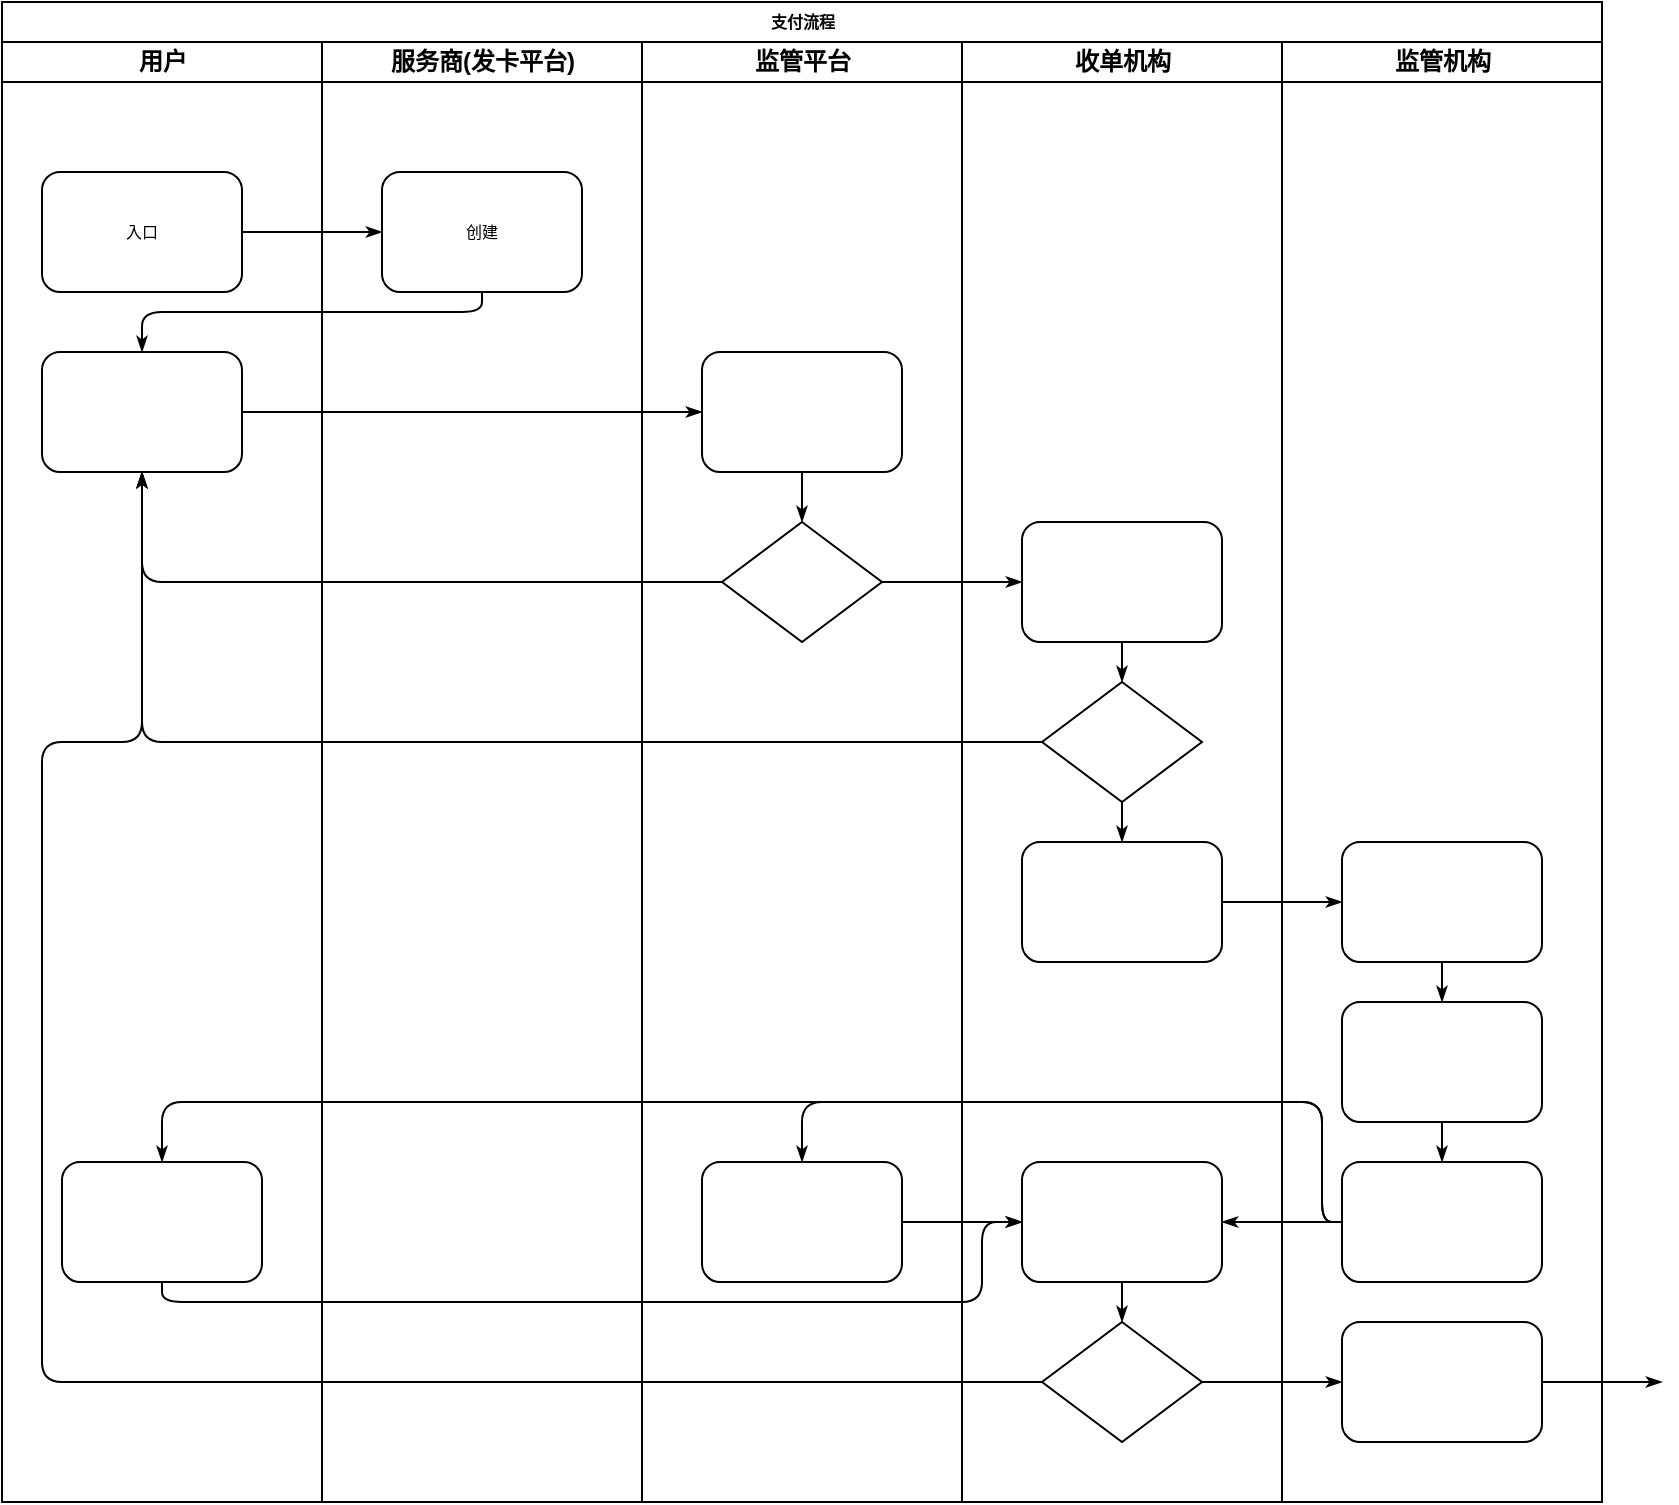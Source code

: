 <mxfile version="20.3.1" type="github" pages="2">
  <diagram name="Page-1" id="74e2e168-ea6b-b213-b513-2b3c1d86103e">
    <mxGraphModel dx="1331" dy="697" grid="1" gridSize="10" guides="1" tooltips="1" connect="1" arrows="1" fold="1" page="1" pageScale="1" pageWidth="1100" pageHeight="850" background="none" math="0" shadow="0">
      <root>
        <mxCell id="0" />
        <mxCell id="1" parent="0" />
        <mxCell id="77e6c97f196da883-1" value="支付流程" style="swimlane;html=1;childLayout=stackLayout;startSize=20;rounded=0;shadow=0;labelBackgroundColor=none;strokeWidth=1;fontFamily=Verdana;fontSize=8;align=center;" parent="1" vertex="1">
          <mxGeometry x="70" y="40" width="800" height="750" as="geometry" />
        </mxCell>
        <mxCell id="77e6c97f196da883-2" value="用户" style="swimlane;html=1;startSize=20;" parent="77e6c97f196da883-1" vertex="1">
          <mxGeometry y="20" width="160" height="730" as="geometry" />
        </mxCell>
        <mxCell id="77e6c97f196da883-8" value="入口" style="rounded=1;whiteSpace=wrap;html=1;shadow=0;labelBackgroundColor=none;strokeWidth=1;fontFamily=Verdana;fontSize=8;align=center;" parent="77e6c97f196da883-2" vertex="1">
          <mxGeometry x="20" y="65" width="100" height="60" as="geometry" />
        </mxCell>
        <mxCell id="77e6c97f196da883-9" value="" style="rounded=1;whiteSpace=wrap;html=1;shadow=0;labelBackgroundColor=none;strokeWidth=1;fontFamily=Verdana;fontSize=8;align=center;" parent="77e6c97f196da883-2" vertex="1">
          <mxGeometry x="20" y="155" width="100" height="60" as="geometry" />
        </mxCell>
        <mxCell id="77e6c97f196da883-10" value="" style="rounded=1;whiteSpace=wrap;html=1;shadow=0;labelBackgroundColor=none;strokeWidth=1;fontFamily=Verdana;fontSize=8;align=center;" parent="77e6c97f196da883-2" vertex="1">
          <mxGeometry x="30" y="560" width="100" height="60" as="geometry" />
        </mxCell>
        <mxCell id="77e6c97f196da883-26" style="edgeStyle=orthogonalEdgeStyle;rounded=1;html=1;labelBackgroundColor=none;startArrow=none;startFill=0;startSize=5;endArrow=classicThin;endFill=1;endSize=5;jettySize=auto;orthogonalLoop=1;strokeWidth=1;fontFamily=Verdana;fontSize=8" parent="77e6c97f196da883-1" source="77e6c97f196da883-8" target="77e6c97f196da883-11" edge="1">
          <mxGeometry relative="1" as="geometry" />
        </mxCell>
        <mxCell id="77e6c97f196da883-27" style="edgeStyle=orthogonalEdgeStyle;rounded=1;html=1;labelBackgroundColor=none;startArrow=none;startFill=0;startSize=5;endArrow=classicThin;endFill=1;endSize=5;jettySize=auto;orthogonalLoop=1;strokeWidth=1;fontFamily=Verdana;fontSize=8" parent="77e6c97f196da883-1" source="77e6c97f196da883-11" target="77e6c97f196da883-9" edge="1">
          <mxGeometry relative="1" as="geometry">
            <Array as="points">
              <mxPoint x="240" y="155" />
              <mxPoint x="70" y="155" />
            </Array>
          </mxGeometry>
        </mxCell>
        <mxCell id="77e6c97f196da883-28" style="edgeStyle=orthogonalEdgeStyle;rounded=1;html=1;labelBackgroundColor=none;startArrow=none;startFill=0;startSize=5;endArrow=classicThin;endFill=1;endSize=5;jettySize=auto;orthogonalLoop=1;strokeWidth=1;fontFamily=Verdana;fontSize=8" parent="77e6c97f196da883-1" source="77e6c97f196da883-9" target="77e6c97f196da883-12" edge="1">
          <mxGeometry relative="1" as="geometry" />
        </mxCell>
        <mxCell id="77e6c97f196da883-30" style="edgeStyle=orthogonalEdgeStyle;rounded=1;html=1;labelBackgroundColor=none;startArrow=none;startFill=0;startSize=5;endArrow=classicThin;endFill=1;endSize=5;jettySize=auto;orthogonalLoop=1;strokeWidth=1;fontFamily=Verdana;fontSize=8" parent="77e6c97f196da883-1" source="77e6c97f196da883-13" target="77e6c97f196da883-9" edge="1">
          <mxGeometry relative="1" as="geometry" />
        </mxCell>
        <mxCell id="77e6c97f196da883-31" style="edgeStyle=orthogonalEdgeStyle;rounded=1;html=1;labelBackgroundColor=none;startArrow=none;startFill=0;startSize=5;endArrow=classicThin;endFill=1;endSize=5;jettySize=auto;orthogonalLoop=1;strokeWidth=1;fontFamily=Verdana;fontSize=8" parent="77e6c97f196da883-1" source="77e6c97f196da883-16" target="77e6c97f196da883-9" edge="1">
          <mxGeometry relative="1" as="geometry" />
        </mxCell>
        <mxCell id="77e6c97f196da883-32" style="edgeStyle=orthogonalEdgeStyle;rounded=1;html=1;labelBackgroundColor=none;startArrow=none;startFill=0;startSize=5;endArrow=classicThin;endFill=1;endSize=5;jettySize=auto;orthogonalLoop=1;strokeWidth=1;fontFamily=Verdana;fontSize=8" parent="77e6c97f196da883-1" source="77e6c97f196da883-20" target="77e6c97f196da883-9" edge="1">
          <mxGeometry relative="1" as="geometry">
            <Array as="points">
              <mxPoint x="20" y="690" />
              <mxPoint x="20" y="370" />
              <mxPoint x="70" y="370" />
            </Array>
          </mxGeometry>
        </mxCell>
        <mxCell id="77e6c97f196da883-33" style="edgeStyle=orthogonalEdgeStyle;rounded=1;html=1;labelBackgroundColor=none;startArrow=none;startFill=0;startSize=5;endArrow=classicThin;endFill=1;endSize=5;jettySize=auto;orthogonalLoop=1;strokeWidth=1;fontFamily=Verdana;fontSize=8" parent="77e6c97f196da883-1" source="77e6c97f196da883-13" target="77e6c97f196da883-15" edge="1">
          <mxGeometry relative="1" as="geometry" />
        </mxCell>
        <mxCell id="77e6c97f196da883-39" style="edgeStyle=orthogonalEdgeStyle;rounded=1;html=1;labelBackgroundColor=none;startArrow=none;startFill=0;startSize=5;endArrow=classicThin;endFill=1;endSize=5;jettySize=auto;orthogonalLoop=1;strokeWidth=1;fontFamily=Verdana;fontSize=8" parent="77e6c97f196da883-1" source="77e6c97f196da883-20" target="77e6c97f196da883-23" edge="1">
          <mxGeometry relative="1" as="geometry" />
        </mxCell>
        <mxCell id="77e6c97f196da883-40" style="edgeStyle=orthogonalEdgeStyle;rounded=1;html=1;labelBackgroundColor=none;startArrow=none;startFill=0;startSize=5;endArrow=classicThin;endFill=1;endSize=5;jettySize=auto;orthogonalLoop=1;strokeWidth=1;fontFamily=Verdana;fontSize=8" parent="77e6c97f196da883-1" source="77e6c97f196da883-23" edge="1">
          <mxGeometry relative="1" as="geometry">
            <mxPoint x="830" y="690" as="targetPoint" />
          </mxGeometry>
        </mxCell>
        <mxCell id="107ba76e4e335f99-1" style="edgeStyle=orthogonalEdgeStyle;rounded=1;html=1;labelBackgroundColor=none;startArrow=none;startFill=0;startSize=5;endArrow=classicThin;endFill=1;endSize=5;jettySize=auto;orthogonalLoop=1;strokeWidth=1;fontFamily=Verdana;fontSize=8" parent="77e6c97f196da883-1" source="77e6c97f196da883-17" target="77e6c97f196da883-18" edge="1">
          <mxGeometry relative="1" as="geometry" />
        </mxCell>
        <mxCell id="107ba76e4e335f99-2" style="edgeStyle=orthogonalEdgeStyle;rounded=1;html=1;labelBackgroundColor=none;startArrow=none;startFill=0;startSize=5;endArrow=classicThin;endFill=1;endSize=5;jettySize=auto;orthogonalLoop=1;strokeWidth=1;fontFamily=Verdana;fontSize=8" parent="77e6c97f196da883-1" source="77e6c97f196da883-22" target="77e6c97f196da883-14" edge="1">
          <mxGeometry relative="1" as="geometry">
            <Array as="points">
              <mxPoint x="660" y="610" />
              <mxPoint x="660" y="550" />
              <mxPoint x="400" y="550" />
            </Array>
          </mxGeometry>
        </mxCell>
        <mxCell id="107ba76e4e335f99-3" style="edgeStyle=orthogonalEdgeStyle;rounded=1;html=1;labelBackgroundColor=none;startArrow=none;startFill=0;startSize=5;endArrow=classicThin;endFill=1;endSize=5;jettySize=auto;orthogonalLoop=1;strokeColor=#000000;strokeWidth=1;fontFamily=Verdana;fontSize=8;fontColor=#000000;" parent="77e6c97f196da883-1" source="77e6c97f196da883-22" target="77e6c97f196da883-19" edge="1">
          <mxGeometry relative="1" as="geometry" />
        </mxCell>
        <mxCell id="107ba76e4e335f99-4" style="edgeStyle=orthogonalEdgeStyle;rounded=1;html=1;labelBackgroundColor=none;startArrow=none;startFill=0;startSize=5;endArrow=classicThin;endFill=1;endSize=5;jettySize=auto;orthogonalLoop=1;strokeWidth=1;fontFamily=Verdana;fontSize=8" parent="77e6c97f196da883-1" source="77e6c97f196da883-22" target="77e6c97f196da883-10" edge="1">
          <mxGeometry relative="1" as="geometry">
            <Array as="points">
              <mxPoint x="660" y="610" />
              <mxPoint x="660" y="550" />
              <mxPoint x="80" y="550" />
            </Array>
          </mxGeometry>
        </mxCell>
        <mxCell id="107ba76e4e335f99-5" style="edgeStyle=orthogonalEdgeStyle;rounded=1;html=1;labelBackgroundColor=none;startArrow=none;startFill=0;startSize=5;endArrow=classicThin;endFill=1;endSize=5;jettySize=auto;orthogonalLoop=1;strokeWidth=1;fontFamily=Verdana;fontSize=8" parent="77e6c97f196da883-1" source="77e6c97f196da883-10" target="77e6c97f196da883-19" edge="1">
          <mxGeometry relative="1" as="geometry">
            <Array as="points">
              <mxPoint x="80" y="650" />
              <mxPoint x="490" y="650" />
              <mxPoint x="490" y="610" />
            </Array>
          </mxGeometry>
        </mxCell>
        <mxCell id="107ba76e4e335f99-6" style="edgeStyle=orthogonalEdgeStyle;rounded=1;html=1;labelBackgroundColor=none;startArrow=none;startFill=0;startSize=5;endArrow=classicThin;endFill=1;endSize=5;jettySize=auto;orthogonalLoop=1;strokeWidth=1;fontFamily=Verdana;fontSize=8" parent="77e6c97f196da883-1" source="77e6c97f196da883-14" target="77e6c97f196da883-19" edge="1">
          <mxGeometry relative="1" as="geometry" />
        </mxCell>
        <mxCell id="77e6c97f196da883-3" value="服务商(发卡平台)" style="swimlane;html=1;startSize=20;" parent="77e6c97f196da883-1" vertex="1">
          <mxGeometry x="160" y="20" width="160" height="730" as="geometry" />
        </mxCell>
        <mxCell id="77e6c97f196da883-11" value="创建" style="rounded=1;whiteSpace=wrap;html=1;shadow=0;labelBackgroundColor=none;strokeWidth=1;fontFamily=Verdana;fontSize=8;align=center;" parent="77e6c97f196da883-3" vertex="1">
          <mxGeometry x="30" y="65" width="100" height="60" as="geometry" />
        </mxCell>
        <mxCell id="77e6c97f196da883-4" value="监管平台" style="swimlane;html=1;startSize=20;" parent="77e6c97f196da883-1" vertex="1">
          <mxGeometry x="320" y="20" width="160" height="730" as="geometry" />
        </mxCell>
        <mxCell id="77e6c97f196da883-12" value="" style="rounded=1;whiteSpace=wrap;html=1;shadow=0;labelBackgroundColor=none;strokeWidth=1;fontFamily=Verdana;fontSize=8;align=center;" parent="77e6c97f196da883-4" vertex="1">
          <mxGeometry x="30" y="155" width="100" height="60" as="geometry" />
        </mxCell>
        <mxCell id="77e6c97f196da883-13" value="" style="rhombus;whiteSpace=wrap;html=1;rounded=0;shadow=0;labelBackgroundColor=none;strokeWidth=1;fontFamily=Verdana;fontSize=8;align=center;" parent="77e6c97f196da883-4" vertex="1">
          <mxGeometry x="40" y="240" width="80" height="60" as="geometry" />
        </mxCell>
        <mxCell id="77e6c97f196da883-14" value="" style="rounded=1;whiteSpace=wrap;html=1;shadow=0;labelBackgroundColor=none;strokeWidth=1;fontFamily=Verdana;fontSize=8;align=center;" parent="77e6c97f196da883-4" vertex="1">
          <mxGeometry x="30" y="560" width="100" height="60" as="geometry" />
        </mxCell>
        <mxCell id="77e6c97f196da883-29" style="edgeStyle=orthogonalEdgeStyle;rounded=1;html=1;labelBackgroundColor=none;startArrow=none;startFill=0;startSize=5;endArrow=classicThin;endFill=1;endSize=5;jettySize=auto;orthogonalLoop=1;strokeWidth=1;fontFamily=Verdana;fontSize=8" parent="77e6c97f196da883-4" source="77e6c97f196da883-12" target="77e6c97f196da883-13" edge="1">
          <mxGeometry relative="1" as="geometry" />
        </mxCell>
        <mxCell id="77e6c97f196da883-5" value="收单机构" style="swimlane;html=1;startSize=20;" parent="77e6c97f196da883-1" vertex="1">
          <mxGeometry x="480" y="20" width="160" height="730" as="geometry" />
        </mxCell>
        <mxCell id="77e6c97f196da883-15" value="" style="rounded=1;whiteSpace=wrap;html=1;shadow=0;labelBackgroundColor=none;strokeWidth=1;fontFamily=Verdana;fontSize=8;align=center;" parent="77e6c97f196da883-5" vertex="1">
          <mxGeometry x="30" y="240" width="100" height="60" as="geometry" />
        </mxCell>
        <mxCell id="77e6c97f196da883-16" value="" style="rhombus;whiteSpace=wrap;html=1;rounded=0;shadow=0;labelBackgroundColor=none;strokeWidth=1;fontFamily=Verdana;fontSize=8;align=center;" parent="77e6c97f196da883-5" vertex="1">
          <mxGeometry x="40" y="320" width="80" height="60" as="geometry" />
        </mxCell>
        <mxCell id="77e6c97f196da883-17" value="" style="rounded=1;whiteSpace=wrap;html=1;shadow=0;labelBackgroundColor=none;strokeWidth=1;fontFamily=Verdana;fontSize=8;align=center;" parent="77e6c97f196da883-5" vertex="1">
          <mxGeometry x="30" y="400" width="100" height="60" as="geometry" />
        </mxCell>
        <mxCell id="77e6c97f196da883-19" value="" style="rounded=1;whiteSpace=wrap;html=1;shadow=0;labelBackgroundColor=none;strokeWidth=1;fontFamily=Verdana;fontSize=8;align=center;" parent="77e6c97f196da883-5" vertex="1">
          <mxGeometry x="30" y="560" width="100" height="60" as="geometry" />
        </mxCell>
        <mxCell id="77e6c97f196da883-20" value="" style="rhombus;whiteSpace=wrap;html=1;rounded=0;shadow=0;labelBackgroundColor=none;strokeWidth=1;fontFamily=Verdana;fontSize=8;align=center;" parent="77e6c97f196da883-5" vertex="1">
          <mxGeometry x="40" y="640" width="80" height="60" as="geometry" />
        </mxCell>
        <mxCell id="77e6c97f196da883-34" style="edgeStyle=orthogonalEdgeStyle;rounded=1;html=1;labelBackgroundColor=none;startArrow=none;startFill=0;startSize=5;endArrow=classicThin;endFill=1;endSize=5;jettySize=auto;orthogonalLoop=1;strokeColor=#000000;strokeWidth=1;fontFamily=Verdana;fontSize=8;fontColor=#000000;" parent="77e6c97f196da883-5" source="77e6c97f196da883-15" target="77e6c97f196da883-16" edge="1">
          <mxGeometry relative="1" as="geometry" />
        </mxCell>
        <mxCell id="77e6c97f196da883-35" style="edgeStyle=orthogonalEdgeStyle;rounded=1;html=1;labelBackgroundColor=none;startArrow=none;startFill=0;startSize=5;endArrow=classicThin;endFill=1;endSize=5;jettySize=auto;orthogonalLoop=1;strokeWidth=1;fontFamily=Verdana;fontSize=8" parent="77e6c97f196da883-5" source="77e6c97f196da883-16" target="77e6c97f196da883-17" edge="1">
          <mxGeometry relative="1" as="geometry" />
        </mxCell>
        <mxCell id="77e6c97f196da883-36" style="edgeStyle=orthogonalEdgeStyle;rounded=1;html=1;labelBackgroundColor=none;startArrow=none;startFill=0;startSize=5;endArrow=classicThin;endFill=1;endSize=5;jettySize=auto;orthogonalLoop=1;strokeWidth=1;fontFamily=Verdana;fontSize=8" parent="77e6c97f196da883-5" source="77e6c97f196da883-19" target="77e6c97f196da883-20" edge="1">
          <mxGeometry relative="1" as="geometry" />
        </mxCell>
        <mxCell id="77e6c97f196da883-6" value="监管机构" style="swimlane;html=1;startSize=20;" parent="77e6c97f196da883-1" vertex="1">
          <mxGeometry x="640" y="20" width="160" height="730" as="geometry" />
        </mxCell>
        <mxCell id="77e6c97f196da883-18" value="" style="rounded=1;whiteSpace=wrap;html=1;shadow=0;labelBackgroundColor=none;strokeWidth=1;fontFamily=Verdana;fontSize=8;align=center;" parent="77e6c97f196da883-6" vertex="1">
          <mxGeometry x="30" y="400" width="100" height="60" as="geometry" />
        </mxCell>
        <mxCell id="77e6c97f196da883-21" value="" style="rounded=1;whiteSpace=wrap;html=1;shadow=0;labelBackgroundColor=none;strokeWidth=1;fontFamily=Verdana;fontSize=8;align=center;" parent="77e6c97f196da883-6" vertex="1">
          <mxGeometry x="30" y="480" width="100" height="60" as="geometry" />
        </mxCell>
        <mxCell id="77e6c97f196da883-22" value="" style="rounded=1;whiteSpace=wrap;html=1;shadow=0;labelBackgroundColor=none;strokeWidth=1;fontFamily=Verdana;fontSize=8;align=center;" parent="77e6c97f196da883-6" vertex="1">
          <mxGeometry x="30" y="560" width="100" height="60" as="geometry" />
        </mxCell>
        <mxCell id="77e6c97f196da883-23" value="" style="rounded=1;whiteSpace=wrap;html=1;shadow=0;labelBackgroundColor=none;strokeWidth=1;fontFamily=Verdana;fontSize=8;align=center;" parent="77e6c97f196da883-6" vertex="1">
          <mxGeometry x="30" y="640" width="100" height="60" as="geometry" />
        </mxCell>
        <mxCell id="77e6c97f196da883-37" style="edgeStyle=orthogonalEdgeStyle;rounded=1;html=1;labelBackgroundColor=none;startArrow=none;startFill=0;startSize=5;endArrow=classicThin;endFill=1;endSize=5;jettySize=auto;orthogonalLoop=1;strokeWidth=1;fontFamily=Verdana;fontSize=8" parent="77e6c97f196da883-6" source="77e6c97f196da883-18" target="77e6c97f196da883-21" edge="1">
          <mxGeometry relative="1" as="geometry" />
        </mxCell>
        <mxCell id="77e6c97f196da883-38" style="edgeStyle=orthogonalEdgeStyle;rounded=1;html=1;labelBackgroundColor=none;startArrow=none;startFill=0;startSize=5;endArrow=classicThin;endFill=1;endSize=5;jettySize=auto;orthogonalLoop=1;strokeWidth=1;fontFamily=Verdana;fontSize=8" parent="77e6c97f196da883-6" source="77e6c97f196da883-21" target="77e6c97f196da883-22" edge="1">
          <mxGeometry relative="1" as="geometry" />
        </mxCell>
      </root>
    </mxGraphModel>
  </diagram>
  <diagram id="WAEQ9xs4csQEL-PWOu6K" name="第 2 页">
    <mxGraphModel dx="1174" dy="615" grid="1" gridSize="10" guides="1" tooltips="1" connect="1" arrows="1" fold="1" page="1" pageScale="1" pageWidth="827" pageHeight="1169" math="0" shadow="0">
      <root>
        <mxCell id="0" />
        <mxCell id="1" parent="0" />
        <mxCell id="zPZvmB452a-3w2U6dylG-1" value="C端用户" style="rounded=1;whiteSpace=wrap;html=1;" vertex="1" parent="1">
          <mxGeometry x="79" y="20" width="1041" height="60" as="geometry" />
        </mxCell>
        <mxCell id="zPZvmB452a-3w2U6dylG-2" value="放心充收银台" style="rounded=1;whiteSpace=wrap;html=1;" vertex="1" parent="1">
          <mxGeometry x="79" y="160" width="361" height="60" as="geometry" />
        </mxCell>
        <mxCell id="zPZvmB452a-3w2U6dylG-4" value="注册、支付" style="text;html=1;strokeColor=none;fillColor=none;align=center;verticalAlign=middle;whiteSpace=wrap;rounded=0;" vertex="1" parent="1">
          <mxGeometry x="224.5" y="110" width="70" height="30" as="geometry" />
        </mxCell>
        <mxCell id="zPZvmB452a-3w2U6dylG-9" value="放心充监管用户中心" style="rounded=1;whiteSpace=wrap;html=1;" vertex="1" parent="1">
          <mxGeometry x="480" y="160" width="280" height="60" as="geometry" />
        </mxCell>
        <mxCell id="zPZvmB452a-3w2U6dylG-26" value="" style="edgeStyle=orthogonalEdgeStyle;rounded=0;orthogonalLoop=1;jettySize=auto;html=1;" edge="1" parent="1" source="zPZvmB452a-3w2U6dylG-10" target="zPZvmB452a-3w2U6dylG-24">
          <mxGeometry relative="1" as="geometry" />
        </mxCell>
        <mxCell id="zPZvmB452a-3w2U6dylG-10" value="服务商前端页面" style="rounded=1;whiteSpace=wrap;html=1;" vertex="1" parent="1">
          <mxGeometry x="920" y="160" width="200" height="60" as="geometry" />
        </mxCell>
        <mxCell id="zPZvmB452a-3w2U6dylG-11" value="" style="endArrow=classic;html=1;rounded=0;entryX=0.5;entryY=0;entryDx=0;entryDy=0;exitX=0.173;exitY=0.975;exitDx=0;exitDy=0;exitPerimeter=0;" edge="1" parent="1" source="zPZvmB452a-3w2U6dylG-1" target="zPZvmB452a-3w2U6dylG-2">
          <mxGeometry width="50" height="50" relative="1" as="geometry">
            <mxPoint x="260" y="100" as="sourcePoint" />
            <mxPoint x="440" y="180" as="targetPoint" />
          </mxGeometry>
        </mxCell>
        <mxCell id="zPZvmB452a-3w2U6dylG-12" value="&lt;span style=&quot;&quot;&gt;核销确认、预付费商户退货回款确认&lt;/span&gt;" style="text;html=1;align=center;verticalAlign=middle;resizable=0;points=[];autosize=1;strokeColor=none;fillColor=none;" vertex="1" parent="1">
          <mxGeometry x="510" y="110" width="220" height="30" as="geometry" />
        </mxCell>
        <mxCell id="zPZvmB452a-3w2U6dylG-13" value="" style="endArrow=classic;html=1;rounded=0;exitX=0.52;exitY=0.975;exitDx=0;exitDy=0;entryX=0.5;entryY=0;entryDx=0;entryDy=0;exitPerimeter=0;" edge="1" parent="1" source="zPZvmB452a-3w2U6dylG-1" target="zPZvmB452a-3w2U6dylG-9">
          <mxGeometry width="50" height="50" relative="1" as="geometry">
            <mxPoint x="390" y="230" as="sourcePoint" />
            <mxPoint x="440" y="180" as="targetPoint" />
          </mxGeometry>
        </mxCell>
        <mxCell id="zPZvmB452a-3w2U6dylG-14" value="" style="endArrow=classic;html=1;rounded=0;entryX=0.5;entryY=0;entryDx=0;entryDy=0;" edge="1" parent="1" target="zPZvmB452a-3w2U6dylG-10">
          <mxGeometry width="50" height="50" relative="1" as="geometry">
            <mxPoint x="1020" y="80" as="sourcePoint" />
            <mxPoint x="610" y="120" as="targetPoint" />
          </mxGeometry>
        </mxCell>
        <mxCell id="zPZvmB452a-3w2U6dylG-15" value="商品列表、商品详情、订单、退款" style="text;html=1;align=center;verticalAlign=middle;resizable=0;points=[];autosize=1;strokeColor=none;fillColor=none;" vertex="1" parent="1">
          <mxGeometry x="910" y="110" width="200" height="30" as="geometry" />
        </mxCell>
        <mxCell id="zPZvmB452a-3w2U6dylG-16" value="" style="rounded=1;whiteSpace=wrap;html=1;" vertex="1" parent="1">
          <mxGeometry x="79" y="280" width="681" height="240" as="geometry" />
        </mxCell>
        <mxCell id="zPZvmB452a-3w2U6dylG-22" value="创建订单" style="rounded=1;whiteSpace=wrap;html=1;" vertex="1" parent="1">
          <mxGeometry x="670" y="300" width="70" height="60" as="geometry" />
        </mxCell>
        <mxCell id="zPZvmB452a-3w2U6dylG-23" value="鉴权" style="rounded=1;whiteSpace=wrap;html=1;" vertex="1" parent="1">
          <mxGeometry x="100" y="300" width="110" height="60" as="geometry" />
        </mxCell>
        <mxCell id="zPZvmB452a-3w2U6dylG-24" value="服务商服务端系统" style="rounded=1;whiteSpace=wrap;html=1;" vertex="1" parent="1">
          <mxGeometry x="920" y="280" width="200" height="240" as="geometry" />
        </mxCell>
        <mxCell id="zPZvmB452a-3w2U6dylG-25" value="" style="endArrow=classic;html=1;rounded=0;" edge="1" parent="1">
          <mxGeometry width="50" height="50" relative="1" as="geometry">
            <mxPoint x="920" y="320" as="sourcePoint" />
            <mxPoint x="760" y="320" as="targetPoint" />
          </mxGeometry>
        </mxCell>
        <mxCell id="zPZvmB452a-3w2U6dylG-28" value="创建订单" style="edgeLabel;html=1;align=center;verticalAlign=middle;resizable=0;points=[];" vertex="1" connectable="0" parent="zPZvmB452a-3w2U6dylG-25">
          <mxGeometry x="0.35" y="-2" relative="1" as="geometry">
            <mxPoint x="28" as="offset" />
          </mxGeometry>
        </mxCell>
        <mxCell id="zPZvmB452a-3w2U6dylG-27" value="" style="endArrow=classic;html=1;rounded=0;exitX=0.999;exitY=0.16;exitDx=0;exitDy=0;exitPerimeter=0;" edge="1" parent="1">
          <mxGeometry width="50" height="50" relative="1" as="geometry">
            <mxPoint x="759.999" y="460.0" as="sourcePoint" />
            <mxPoint x="920.68" y="461.6" as="targetPoint" />
          </mxGeometry>
        </mxCell>
        <mxCell id="zPZvmB452a-3w2U6dylG-40" value="交易回调" style="edgeLabel;html=1;align=center;verticalAlign=middle;resizable=0;points=[];" vertex="1" connectable="0" parent="zPZvmB452a-3w2U6dylG-27">
          <mxGeometry x="-0.477" y="1" relative="1" as="geometry">
            <mxPoint x="37" as="offset" />
          </mxGeometry>
        </mxCell>
        <mxCell id="zPZvmB452a-3w2U6dylG-29" value="" style="endArrow=classic;html=1;rounded=0;" edge="1" parent="1">
          <mxGeometry width="50" height="50" relative="1" as="geometry">
            <mxPoint x="920" y="340" as="sourcePoint" />
            <mxPoint x="760" y="340" as="targetPoint" />
          </mxGeometry>
        </mxCell>
        <mxCell id="zPZvmB452a-3w2U6dylG-30" value="撤销交易" style="edgeLabel;html=1;align=center;verticalAlign=middle;resizable=0;points=[];" vertex="1" connectable="0" parent="zPZvmB452a-3w2U6dylG-29">
          <mxGeometry x="0.35" y="-2" relative="1" as="geometry">
            <mxPoint x="28" as="offset" />
          </mxGeometry>
        </mxCell>
        <mxCell id="zPZvmB452a-3w2U6dylG-31" value="" style="endArrow=classic;html=1;rounded=0;" edge="1" parent="1">
          <mxGeometry width="50" height="50" relative="1" as="geometry">
            <mxPoint x="920" y="360" as="sourcePoint" />
            <mxPoint x="760" y="360" as="targetPoint" />
          </mxGeometry>
        </mxCell>
        <mxCell id="zPZvmB452a-3w2U6dylG-32" value="线上退款" style="edgeLabel;html=1;align=center;verticalAlign=middle;resizable=0;points=[];" vertex="1" connectable="0" parent="zPZvmB452a-3w2U6dylG-31">
          <mxGeometry x="0.35" y="-2" relative="1" as="geometry">
            <mxPoint x="28" as="offset" />
          </mxGeometry>
        </mxCell>
        <mxCell id="zPZvmB452a-3w2U6dylG-33" value="下" style="endArrow=classic;html=1;rounded=0;" edge="1" parent="1">
          <mxGeometry width="50" height="50" relative="1" as="geometry">
            <mxPoint x="920" y="380" as="sourcePoint" />
            <mxPoint x="760" y="380" as="targetPoint" />
          </mxGeometry>
        </mxCell>
        <mxCell id="zPZvmB452a-3w2U6dylG-34" value="线下退款" style="edgeLabel;html=1;align=center;verticalAlign=middle;resizable=0;points=[];" vertex="1" connectable="0" parent="zPZvmB452a-3w2U6dylG-33">
          <mxGeometry x="0.35" y="-2" relative="1" as="geometry">
            <mxPoint x="28" as="offset" />
          </mxGeometry>
        </mxCell>
        <mxCell id="zPZvmB452a-3w2U6dylG-36" value="下" style="endArrow=classic;html=1;rounded=0;" edge="1" parent="1">
          <mxGeometry width="50" height="50" relative="1" as="geometry">
            <mxPoint x="920" y="399.38" as="sourcePoint" />
            <mxPoint x="760" y="399.38" as="targetPoint" />
          </mxGeometry>
        </mxCell>
        <mxCell id="zPZvmB452a-3w2U6dylG-37" value="商户登记修改" style="edgeLabel;html=1;align=center;verticalAlign=middle;resizable=0;points=[];" vertex="1" connectable="0" parent="zPZvmB452a-3w2U6dylG-36">
          <mxGeometry x="0.35" y="-2" relative="1" as="geometry">
            <mxPoint x="28" as="offset" />
          </mxGeometry>
        </mxCell>
        <mxCell id="zPZvmB452a-3w2U6dylG-38" value="下" style="endArrow=classic;html=1;rounded=0;" edge="1" parent="1">
          <mxGeometry width="50" height="50" relative="1" as="geometry">
            <mxPoint x="920" y="420.0" as="sourcePoint" />
            <mxPoint x="760" y="420.0" as="targetPoint" />
          </mxGeometry>
        </mxCell>
        <mxCell id="zPZvmB452a-3w2U6dylG-39" value="核销" style="edgeLabel;html=1;align=center;verticalAlign=middle;resizable=0;points=[];" vertex="1" connectable="0" parent="zPZvmB452a-3w2U6dylG-38">
          <mxGeometry x="0.35" y="-2" relative="1" as="geometry">
            <mxPoint x="28" as="offset" />
          </mxGeometry>
        </mxCell>
        <mxCell id="zPZvmB452a-3w2U6dylG-43" value="" style="endArrow=classic;html=1;rounded=0;exitX=0.999;exitY=0.16;exitDx=0;exitDy=0;exitPerimeter=0;" edge="1" parent="1">
          <mxGeometry width="50" height="50" relative="1" as="geometry">
            <mxPoint x="759.999" y="480" as="sourcePoint" />
            <mxPoint x="920.68" y="481.6" as="targetPoint" />
          </mxGeometry>
        </mxCell>
        <mxCell id="zPZvmB452a-3w2U6dylG-44" value="对账" style="edgeLabel;html=1;align=center;verticalAlign=middle;resizable=0;points=[];" vertex="1" connectable="0" parent="zPZvmB452a-3w2U6dylG-43">
          <mxGeometry x="-0.477" y="1" relative="1" as="geometry">
            <mxPoint x="37" as="offset" />
          </mxGeometry>
        </mxCell>
        <mxCell id="zPZvmB452a-3w2U6dylG-45" value="监管机构" style="rounded=1;whiteSpace=wrap;html=1;" vertex="1" parent="1">
          <mxGeometry x="79" y="680" width="321" height="80" as="geometry" />
        </mxCell>
        <mxCell id="zPZvmB452a-3w2U6dylG-46" value="收单机构" style="rounded=1;whiteSpace=wrap;html=1;" vertex="1" parent="1">
          <mxGeometry x="440" y="680" width="320" height="80" as="geometry" />
        </mxCell>
        <mxCell id="zPZvmB452a-3w2U6dylG-47" value="注册" style="rounded=1;whiteSpace=wrap;html=1;" vertex="1" parent="1">
          <mxGeometry x="97.25" y="370" width="112.75" height="60" as="geometry" />
        </mxCell>
        <mxCell id="zPZvmB452a-3w2U6dylG-48" value="实名" style="rounded=1;whiteSpace=wrap;html=1;" vertex="1" parent="1">
          <mxGeometry x="100" y="440" width="110" height="60" as="geometry" />
        </mxCell>
        <mxCell id="zPZvmB452a-3w2U6dylG-49" value="支付" style="rounded=1;whiteSpace=wrap;html=1;" vertex="1" parent="1">
          <mxGeometry x="222" y="300" width="110" height="60" as="geometry" />
        </mxCell>
        <mxCell id="zPZvmB452a-3w2U6dylG-50" value="撤销交易" style="rounded=1;whiteSpace=wrap;html=1;" vertex="1" parent="1">
          <mxGeometry x="585" y="300" width="70" height="60" as="geometry" />
        </mxCell>
        <mxCell id="zPZvmB452a-3w2U6dylG-51" value="收单退款（线上）" style="rounded=1;whiteSpace=wrap;html=1;" vertex="1" parent="1">
          <mxGeometry x="585" y="370" width="70" height="60" as="geometry" />
        </mxCell>
        <mxCell id="zPZvmB452a-3w2U6dylG-52" value="预付费商会退款（线下）" style="rounded=1;whiteSpace=wrap;html=1;" vertex="1" parent="1">
          <mxGeometry x="585" y="440" width="70" height="60" as="geometry" />
        </mxCell>
        <mxCell id="zPZvmB452a-3w2U6dylG-53" value="商户登记修改" style="rounded=1;whiteSpace=wrap;html=1;" vertex="1" parent="1">
          <mxGeometry x="670" y="370" width="70" height="60" as="geometry" />
        </mxCell>
        <mxCell id="zPZvmB452a-3w2U6dylG-54" value="核销申请" style="rounded=1;whiteSpace=wrap;html=1;" vertex="1" parent="1">
          <mxGeometry x="670" y="440" width="70" height="60" as="geometry" />
        </mxCell>
        <mxCell id="zPZvmB452a-3w2U6dylG-55" value="确认核销" style="rounded=1;whiteSpace=wrap;html=1;" vertex="1" parent="1">
          <mxGeometry x="344" y="300" width="110" height="60" as="geometry" />
        </mxCell>
        <mxCell id="zPZvmB452a-3w2U6dylG-56" value="放心充监管平台服务端" style="text;html=1;align=center;verticalAlign=middle;resizable=0;points=[];autosize=1;strokeColor=none;fillColor=none;" vertex="1" parent="1">
          <mxGeometry x="344" y="276" width="140" height="30" as="geometry" />
        </mxCell>
        <mxCell id="zPZvmB452a-3w2U6dylG-57" value="预付费商会退款（线下）确认" style="rounded=1;whiteSpace=wrap;html=1;" vertex="1" parent="1">
          <mxGeometry x="344" y="370" width="110" height="60" as="geometry" />
        </mxCell>
        <mxCell id="zPZvmB452a-3w2U6dylG-58" value="订&lt;br&gt;单&lt;br&gt;上&lt;br&gt;送" style="endArrow=classic;html=1;rounded=0;exitX=0.078;exitY=0.996;exitDx=0;exitDy=0;exitPerimeter=0;entryX=0.165;entryY=0.001;entryDx=0;entryDy=0;entryPerimeter=0;" edge="1" parent="1" source="zPZvmB452a-3w2U6dylG-16" target="zPZvmB452a-3w2U6dylG-45">
          <mxGeometry width="50" height="50" relative="1" as="geometry">
            <mxPoint x="50" y="590" as="sourcePoint" />
            <mxPoint x="100" y="540" as="targetPoint" />
          </mxGeometry>
        </mxCell>
        <mxCell id="zPZvmB452a-3w2U6dylG-60" value="核&lt;br&gt;销" style="endArrow=classic;html=1;rounded=0;exitX=0.078;exitY=0.996;exitDx=0;exitDy=0;exitPerimeter=0;entryX=0.165;entryY=0.001;entryDx=0;entryDy=0;entryPerimeter=0;" edge="1" parent="1">
          <mxGeometry width="50" height="50" relative="1" as="geometry">
            <mxPoint x="154.528" y="520" as="sourcePoint" />
            <mxPoint x="154.375" y="681.36" as="targetPoint" />
          </mxGeometry>
        </mxCell>
        <mxCell id="zPZvmB452a-3w2U6dylG-61" value="预&lt;br&gt;付&lt;br&gt;费&lt;br&gt;商&lt;br&gt;户&lt;br&gt;退&lt;br&gt;货&lt;br&gt;回&lt;br&gt;款" style="endArrow=classic;html=1;rounded=0;exitX=0.078;exitY=0.996;exitDx=0;exitDy=0;exitPerimeter=0;entryX=0.165;entryY=0.001;entryDx=0;entryDy=0;entryPerimeter=0;" edge="1" parent="1">
          <mxGeometry width="50" height="50" relative="1" as="geometry">
            <mxPoint x="177.148" y="520" as="sourcePoint" />
            <mxPoint x="176.995" y="681.36" as="targetPoint" />
          </mxGeometry>
        </mxCell>
        <mxCell id="zPZvmB452a-3w2U6dylG-62" value="收&lt;br&gt;单&lt;br&gt;退&lt;br&gt;货&lt;br&gt;回&lt;br&gt;款" style="endArrow=classic;html=1;rounded=0;exitX=0.078;exitY=0.996;exitDx=0;exitDy=0;exitPerimeter=0;entryX=0.165;entryY=0.001;entryDx=0;entryDy=0;entryPerimeter=0;" edge="1" parent="1">
          <mxGeometry width="50" height="50" relative="1" as="geometry">
            <mxPoint x="202.148" y="520" as="sourcePoint" />
            <mxPoint x="201.995" y="681.36" as="targetPoint" />
          </mxGeometry>
        </mxCell>
        <mxCell id="zPZvmB452a-3w2U6dylG-63" value="商&lt;br&gt;户&lt;br&gt;登&lt;br&gt;记&lt;br&gt;修&lt;br&gt;改" style="endArrow=classic;html=1;rounded=0;exitX=0.078;exitY=0.996;exitDx=0;exitDy=0;exitPerimeter=0;entryX=0.165;entryY=0.001;entryDx=0;entryDy=0;entryPerimeter=0;" edge="1" parent="1">
          <mxGeometry width="50" height="50" relative="1" as="geometry">
            <mxPoint x="228.898" y="520" as="sourcePoint" />
            <mxPoint x="228.745" y="681.36" as="targetPoint" />
          </mxGeometry>
        </mxCell>
        <mxCell id="zPZvmB452a-3w2U6dylG-64" value="商&lt;br&gt;户&lt;br&gt;账&lt;br&gt;户&lt;br&gt;查&lt;br&gt;信&lt;br&gt;息&lt;br&gt;询" style="endArrow=classic;html=1;rounded=0;exitX=0.078;exitY=0.996;exitDx=0;exitDy=0;exitPerimeter=0;entryX=0.165;entryY=0.001;entryDx=0;entryDy=0;entryPerimeter=0;" edge="1" parent="1">
          <mxGeometry width="50" height="50" relative="1" as="geometry">
            <mxPoint x="254.148" y="520" as="sourcePoint" />
            <mxPoint x="253.995" y="681.36" as="targetPoint" />
          </mxGeometry>
        </mxCell>
        <mxCell id="zPZvmB452a-3w2U6dylG-65" value="对&lt;br&gt;账" style="endArrow=classic;html=1;rounded=0;exitX=0.078;exitY=0.996;exitDx=0;exitDy=0;exitPerimeter=0;entryX=0.165;entryY=0.001;entryDx=0;entryDy=0;entryPerimeter=0;" edge="1" parent="1">
          <mxGeometry width="50" height="50" relative="1" as="geometry">
            <mxPoint x="279.148" y="519.64" as="sourcePoint" />
            <mxPoint x="278.995" y="681.0" as="targetPoint" />
          </mxGeometry>
        </mxCell>
        <mxCell id="zPZvmB452a-3w2U6dylG-68" value="核&lt;br&gt;销&lt;br&gt;、&lt;br&gt;退&lt;br&gt;款&lt;br&gt;回&lt;br&gt;调" style="endArrow=classic;html=1;rounded=0;exitX=0.714;exitY=-0.002;exitDx=0;exitDy=0;exitPerimeter=0;entryX=0.337;entryY=1.002;entryDx=0;entryDy=0;entryPerimeter=0;" edge="1" parent="1">
          <mxGeometry width="50" height="50" relative="1" as="geometry">
            <mxPoint x="330.004" y="678.72" as="sourcePoint" />
            <mxPoint x="330.307" y="520" as="targetPoint" />
          </mxGeometry>
        </mxCell>
        <mxCell id="zPZvmB452a-3w2U6dylG-71" value="" style="endArrow=classic;html=1;rounded=0;exitX=0.5;exitY=1;exitDx=0;exitDy=0;entryX=0.265;entryY=-0.001;entryDx=0;entryDy=0;entryPerimeter=0;" edge="1" parent="1" source="zPZvmB452a-3w2U6dylG-2" target="zPZvmB452a-3w2U6dylG-16">
          <mxGeometry width="50" height="50" relative="1" as="geometry">
            <mxPoint x="570" y="490" as="sourcePoint" />
            <mxPoint x="620" y="440" as="targetPoint" />
          </mxGeometry>
        </mxCell>
        <mxCell id="zPZvmB452a-3w2U6dylG-72" value="" style="endArrow=classic;html=1;rounded=0;exitX=0.5;exitY=1;exitDx=0;exitDy=0;entryX=0.265;entryY=-0.001;entryDx=0;entryDy=0;entryPerimeter=0;" edge="1" parent="1">
          <mxGeometry width="50" height="50" relative="1" as="geometry">
            <mxPoint x="619.41" y="220" as="sourcePoint" />
            <mxPoint x="619.375" y="279.76" as="targetPoint" />
          </mxGeometry>
        </mxCell>
        <mxCell id="zPZvmB452a-3w2U6dylG-73" value="创&lt;br&gt;建&lt;br&gt;订&lt;br&gt;单" style="endArrow=classic;html=1;rounded=0;exitX=0.078;exitY=0.996;exitDx=0;exitDy=0;exitPerimeter=0;entryX=0.165;entryY=0.001;entryDx=0;entryDy=0;entryPerimeter=0;" edge="1" parent="1">
          <mxGeometry width="50" height="50" relative="1" as="geometry">
            <mxPoint x="490.148" y="518.96" as="sourcePoint" />
            <mxPoint x="489.995" y="680.0" as="targetPoint" />
          </mxGeometry>
        </mxCell>
        <mxCell id="zPZvmB452a-3w2U6dylG-74" value="申&lt;br&gt;请&lt;br&gt;分&lt;br&gt;账" style="endArrow=classic;html=1;rounded=0;exitX=0.078;exitY=0.996;exitDx=0;exitDy=0;exitPerimeter=0;entryX=0.165;entryY=0.001;entryDx=0;entryDy=0;entryPerimeter=0;" edge="1" parent="1">
          <mxGeometry width="50" height="50" relative="1" as="geometry">
            <mxPoint x="512.148" y="520" as="sourcePoint" />
            <mxPoint x="511.995" y="681.04" as="targetPoint" />
          </mxGeometry>
        </mxCell>
        <mxCell id="zPZvmB452a-3w2U6dylG-75" value="申&lt;br&gt;请&lt;br&gt;核&lt;br&gt;销" style="endArrow=classic;html=1;rounded=0;exitX=0.078;exitY=0.996;exitDx=0;exitDy=0;exitPerimeter=0;entryX=0.165;entryY=0.001;entryDx=0;entryDy=0;entryPerimeter=0;" edge="1" parent="1">
          <mxGeometry width="50" height="50" relative="1" as="geometry">
            <mxPoint x="535.148" y="520" as="sourcePoint" />
            <mxPoint x="534.995" y="681.04" as="targetPoint" />
          </mxGeometry>
        </mxCell>
        <mxCell id="zPZvmB452a-3w2U6dylG-76" value="撤&lt;br&gt;销" style="endArrow=classic;html=1;rounded=0;exitX=0.078;exitY=0.996;exitDx=0;exitDy=0;exitPerimeter=0;entryX=0.165;entryY=0.001;entryDx=0;entryDy=0;entryPerimeter=0;" edge="1" parent="1">
          <mxGeometry width="50" height="50" relative="1" as="geometry">
            <mxPoint x="560.148" y="520" as="sourcePoint" />
            <mxPoint x="559.995" y="681.04" as="targetPoint" />
          </mxGeometry>
        </mxCell>
        <mxCell id="zPZvmB452a-3w2U6dylG-77" value="抖音分账申请" style="rounded=1;whiteSpace=wrap;html=1;" vertex="1" parent="1">
          <mxGeometry x="222" y="370" width="110" height="60" as="geometry" />
        </mxCell>
        <mxCell id="zPZvmB452a-3w2U6dylG-78" value="抖音收单核销" style="rounded=1;whiteSpace=wrap;html=1;" vertex="1" parent="1">
          <mxGeometry x="222" y="440" width="110" height="60" as="geometry" />
        </mxCell>
        <mxCell id="zPZvmB452a-3w2U6dylG-79" value="退&lt;br&gt;款" style="endArrow=classic;html=1;rounded=0;exitX=0.078;exitY=0.996;exitDx=0;exitDy=0;exitPerimeter=0;entryX=0.165;entryY=0.001;entryDx=0;entryDy=0;entryPerimeter=0;" edge="1" parent="1">
          <mxGeometry width="50" height="50" relative="1" as="geometry">
            <mxPoint x="585.148" y="520" as="sourcePoint" />
            <mxPoint x="584.995" y="681.04" as="targetPoint" />
          </mxGeometry>
        </mxCell>
        <mxCell id="zPZvmB452a-3w2U6dylG-81" value="交&lt;br&gt;易&lt;br&gt;回&lt;br&gt;调" style="endArrow=classic;html=1;rounded=0;exitX=0.714;exitY=-0.002;exitDx=0;exitDy=0;exitPerimeter=0;entryX=0.337;entryY=1.002;entryDx=0;entryDy=0;entryPerimeter=0;" edge="1" parent="1">
          <mxGeometry width="50" height="50" relative="1" as="geometry">
            <mxPoint x="636.754" y="678.72" as="sourcePoint" />
            <mxPoint x="637.057" y="520" as="targetPoint" />
          </mxGeometry>
        </mxCell>
        <mxCell id="zPZvmB452a-3w2U6dylG-82" value="" style="endArrow=classic;html=1;rounded=0;" edge="1" parent="1">
          <mxGeometry width="50" height="50" relative="1" as="geometry">
            <mxPoint x="920" y="438.75" as="sourcePoint" />
            <mxPoint x="760" y="438.75" as="targetPoint" />
          </mxGeometry>
        </mxCell>
        <mxCell id="zPZvmB452a-3w2U6dylG-83" value="结果查询" style="edgeLabel;html=1;align=center;verticalAlign=middle;resizable=0;points=[];" vertex="1" connectable="0" parent="zPZvmB452a-3w2U6dylG-82">
          <mxGeometry x="0.35" y="-2" relative="1" as="geometry">
            <mxPoint x="28" as="offset" />
          </mxGeometry>
        </mxCell>
        <mxCell id="zPZvmB452a-3w2U6dylG-85" value="结&lt;br&gt;果&lt;br&gt;查&lt;br&gt;询" style="endArrow=classic;html=1;rounded=0;exitX=0.078;exitY=0.996;exitDx=0;exitDy=0;exitPerimeter=0;entryX=0.165;entryY=0.001;entryDx=0;entryDy=0;entryPerimeter=0;" edge="1" parent="1">
          <mxGeometry width="50" height="50" relative="1" as="geometry">
            <mxPoint x="610.148" y="520" as="sourcePoint" />
            <mxPoint x="609.995" y="681.04" as="targetPoint" />
          </mxGeometry>
        </mxCell>
        <mxCell id="zPZvmB452a-3w2U6dylG-86" value="结&lt;br&gt;果&lt;br&gt;查&lt;br&gt;询" style="endArrow=classic;html=1;rounded=0;exitX=0.078;exitY=0.996;exitDx=0;exitDy=0;exitPerimeter=0;entryX=0.165;entryY=0.001;entryDx=0;entryDy=0;entryPerimeter=0;" edge="1" parent="1">
          <mxGeometry width="50" height="50" relative="1" as="geometry">
            <mxPoint x="304.148" y="520" as="sourcePoint" />
            <mxPoint x="303.995" y="681.04" as="targetPoint" />
          </mxGeometry>
        </mxCell>
        <mxCell id="zPZvmB452a-3w2U6dylG-87" value="纠纷处理" style="rounded=1;whiteSpace=wrap;html=1;" vertex="1" parent="1">
          <mxGeometry x="344" y="440" width="110" height="60" as="geometry" />
        </mxCell>
        <mxCell id="zPZvmB452a-3w2U6dylG-89" value="创单二维码" style="rounded=1;whiteSpace=wrap;html=1;" vertex="1" parent="1">
          <mxGeometry x="467" y="300" width="70" height="60" as="geometry" />
        </mxCell>
        <mxCell id="zPZvmB452a-3w2U6dylG-90" value="收银台创单" style="rounded=1;whiteSpace=wrap;html=1;" vertex="1" parent="1">
          <mxGeometry x="467" y="370" width="70" height="60" as="geometry" />
        </mxCell>
        <mxCell id="zPZvmB452a-3w2U6dylG-91" value="扫码支付" style="rounded=1;whiteSpace=wrap;html=1;" vertex="1" parent="1">
          <mxGeometry x="467" y="440" width="70" height="60" as="geometry" />
        </mxCell>
        <mxCell id="zPZvmB452a-3w2U6dylG-92" value="管&lt;br&gt;理&lt;br&gt;后&lt;br&gt;台" style="rounded=1;whiteSpace=wrap;html=1;" vertex="1" parent="1">
          <mxGeometry x="545" y="300" width="30" height="200" as="geometry" />
        </mxCell>
      </root>
    </mxGraphModel>
  </diagram>
</mxfile>
